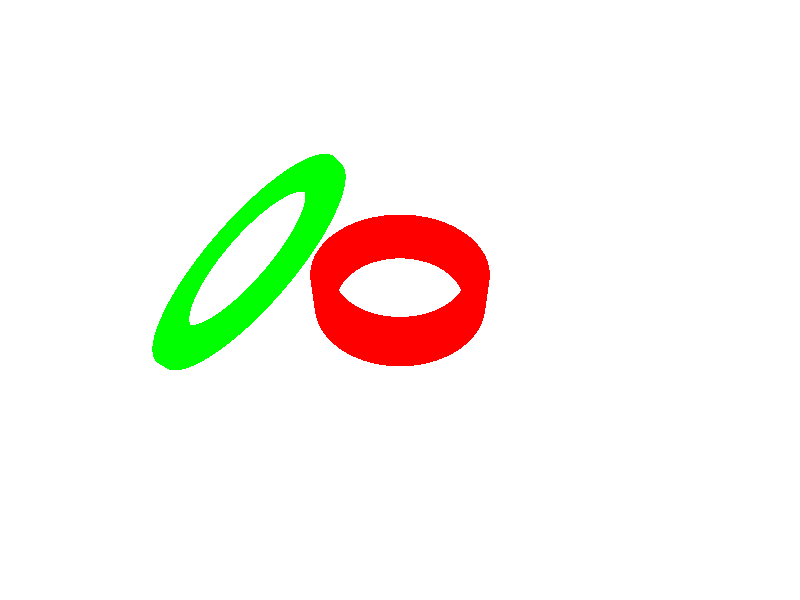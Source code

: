 // inclusion des couleurs prédéfinies
#include "colors.inc"

// définition de la couleur de fond
background { color White }

// positionnement de la caméra
camera {
  location <1, 10, -10>
  look_at <0, 0, 0>
}

// définition d'une source
light_source { 
  <3, 10, -10>
   color White
}

// définition de la macro
#macro rondelle(diam_ext, diam_int, epaisseur)
  lathe {
    linear_spline
    4,
    <diam_int, 0>, <diam_ext, 0>, <diam_ext, epaisseur>, 
    <diam_int, epaisseur>
  }
#end

// code initial
object {
  rondelle(2, 1.5, 1.0)    
  pigment {Red}
}

object {
  rondelle(3, 2, 0.2)
  pigment {Green}
  translate <-2, 3, 0>
  rotate <0,0,40>
}